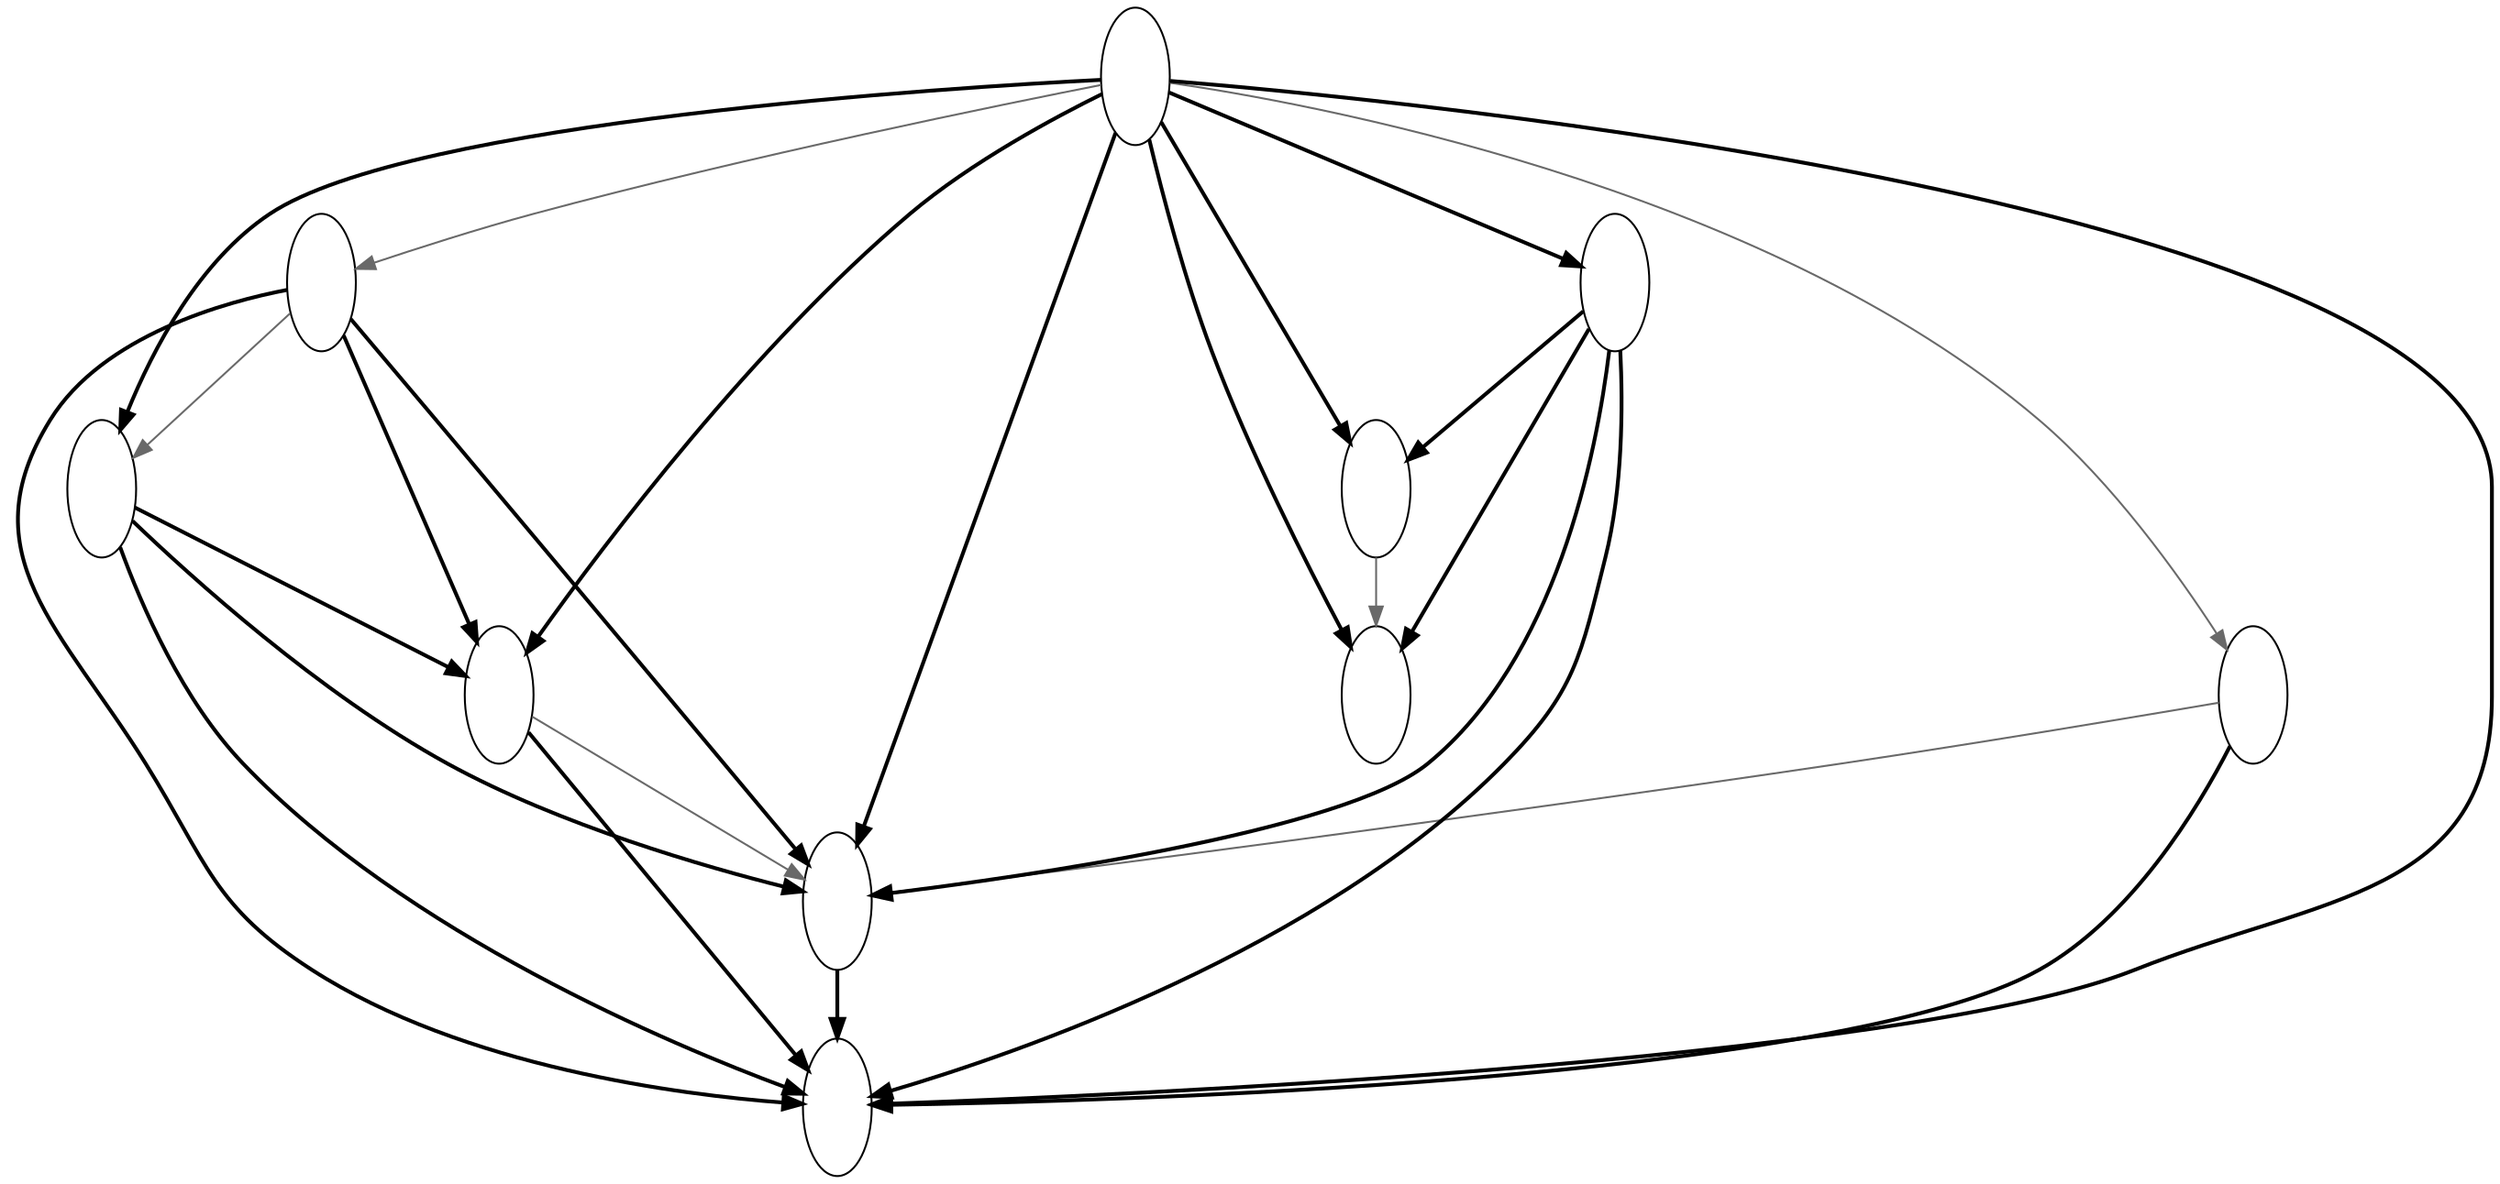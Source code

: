 digraph diagram { 

          ratio=0.5;

	  node [shape=ellipse,width=0.5,height=1];
1 [image="/home/ioa/quicklisp/local-projects/jeffrey/diagrams/fancy-labels/1.png", label=" "];
1 -> 2 [color=dimgray];
1 -> 3 [style=bold];
1 -> 4 [style=bold];
1 -> 5 [style=bold];
1 -> 6 [style=bold];
1 -> 7 [color=dimgray];
1 -> 8 [style=bold];
1 -> 9 [style=bold];
1 -> 10 [style=bold];
2 [image="/home/ioa/quicklisp/local-projects/jeffrey/diagrams/fancy-labels/2.png", label=" "];
2 -> 3 [color=dimgray];
2 -> 4 [style=bold];
2 -> 9 [style=bold];
2 -> 10 [style=bold];
3 [image="/home/ioa/quicklisp/local-projects/jeffrey/diagrams/fancy-labels/3.png", label=" "];
3 -> 4 [style=bold];
3 -> 9 [style=bold];
3 -> 10 [style=bold];
4 [image="/home/ioa/quicklisp/local-projects/jeffrey/diagrams/fancy-labels/4.png", label=" "];
4 -> 9 [color=dimgray];
4 -> 10 [style=bold];
5 [image="/home/ioa/quicklisp/local-projects/jeffrey/diagrams/fancy-labels/5.png", label=" "];
6 [image="/home/ioa/quicklisp/local-projects/jeffrey/diagrams/fancy-labels/6.png", label=" "];
6 -> 5 [color=dimgray];
7 [image="/home/ioa/quicklisp/local-projects/jeffrey/diagrams/fancy-labels/7.png", label=" "];
7 -> 9 [color=dimgray];
7 -> 10 [style=bold];
8 [image="/home/ioa/quicklisp/local-projects/jeffrey/diagrams/fancy-labels/8.png", label=" "];
8 -> 5 [style=bold];
8 -> 6 [style=bold];
8 -> 9 [style=bold];
8 -> 10 [style=bold];
9 [image="/home/ioa/quicklisp/local-projects/jeffrey/diagrams/fancy-labels/9.png", label=" "];
9 -> 10 [style=bold];
10 [image="/home/ioa/quicklisp/local-projects/jeffrey/diagrams/fancy-labels/10.png", label=" "];

}